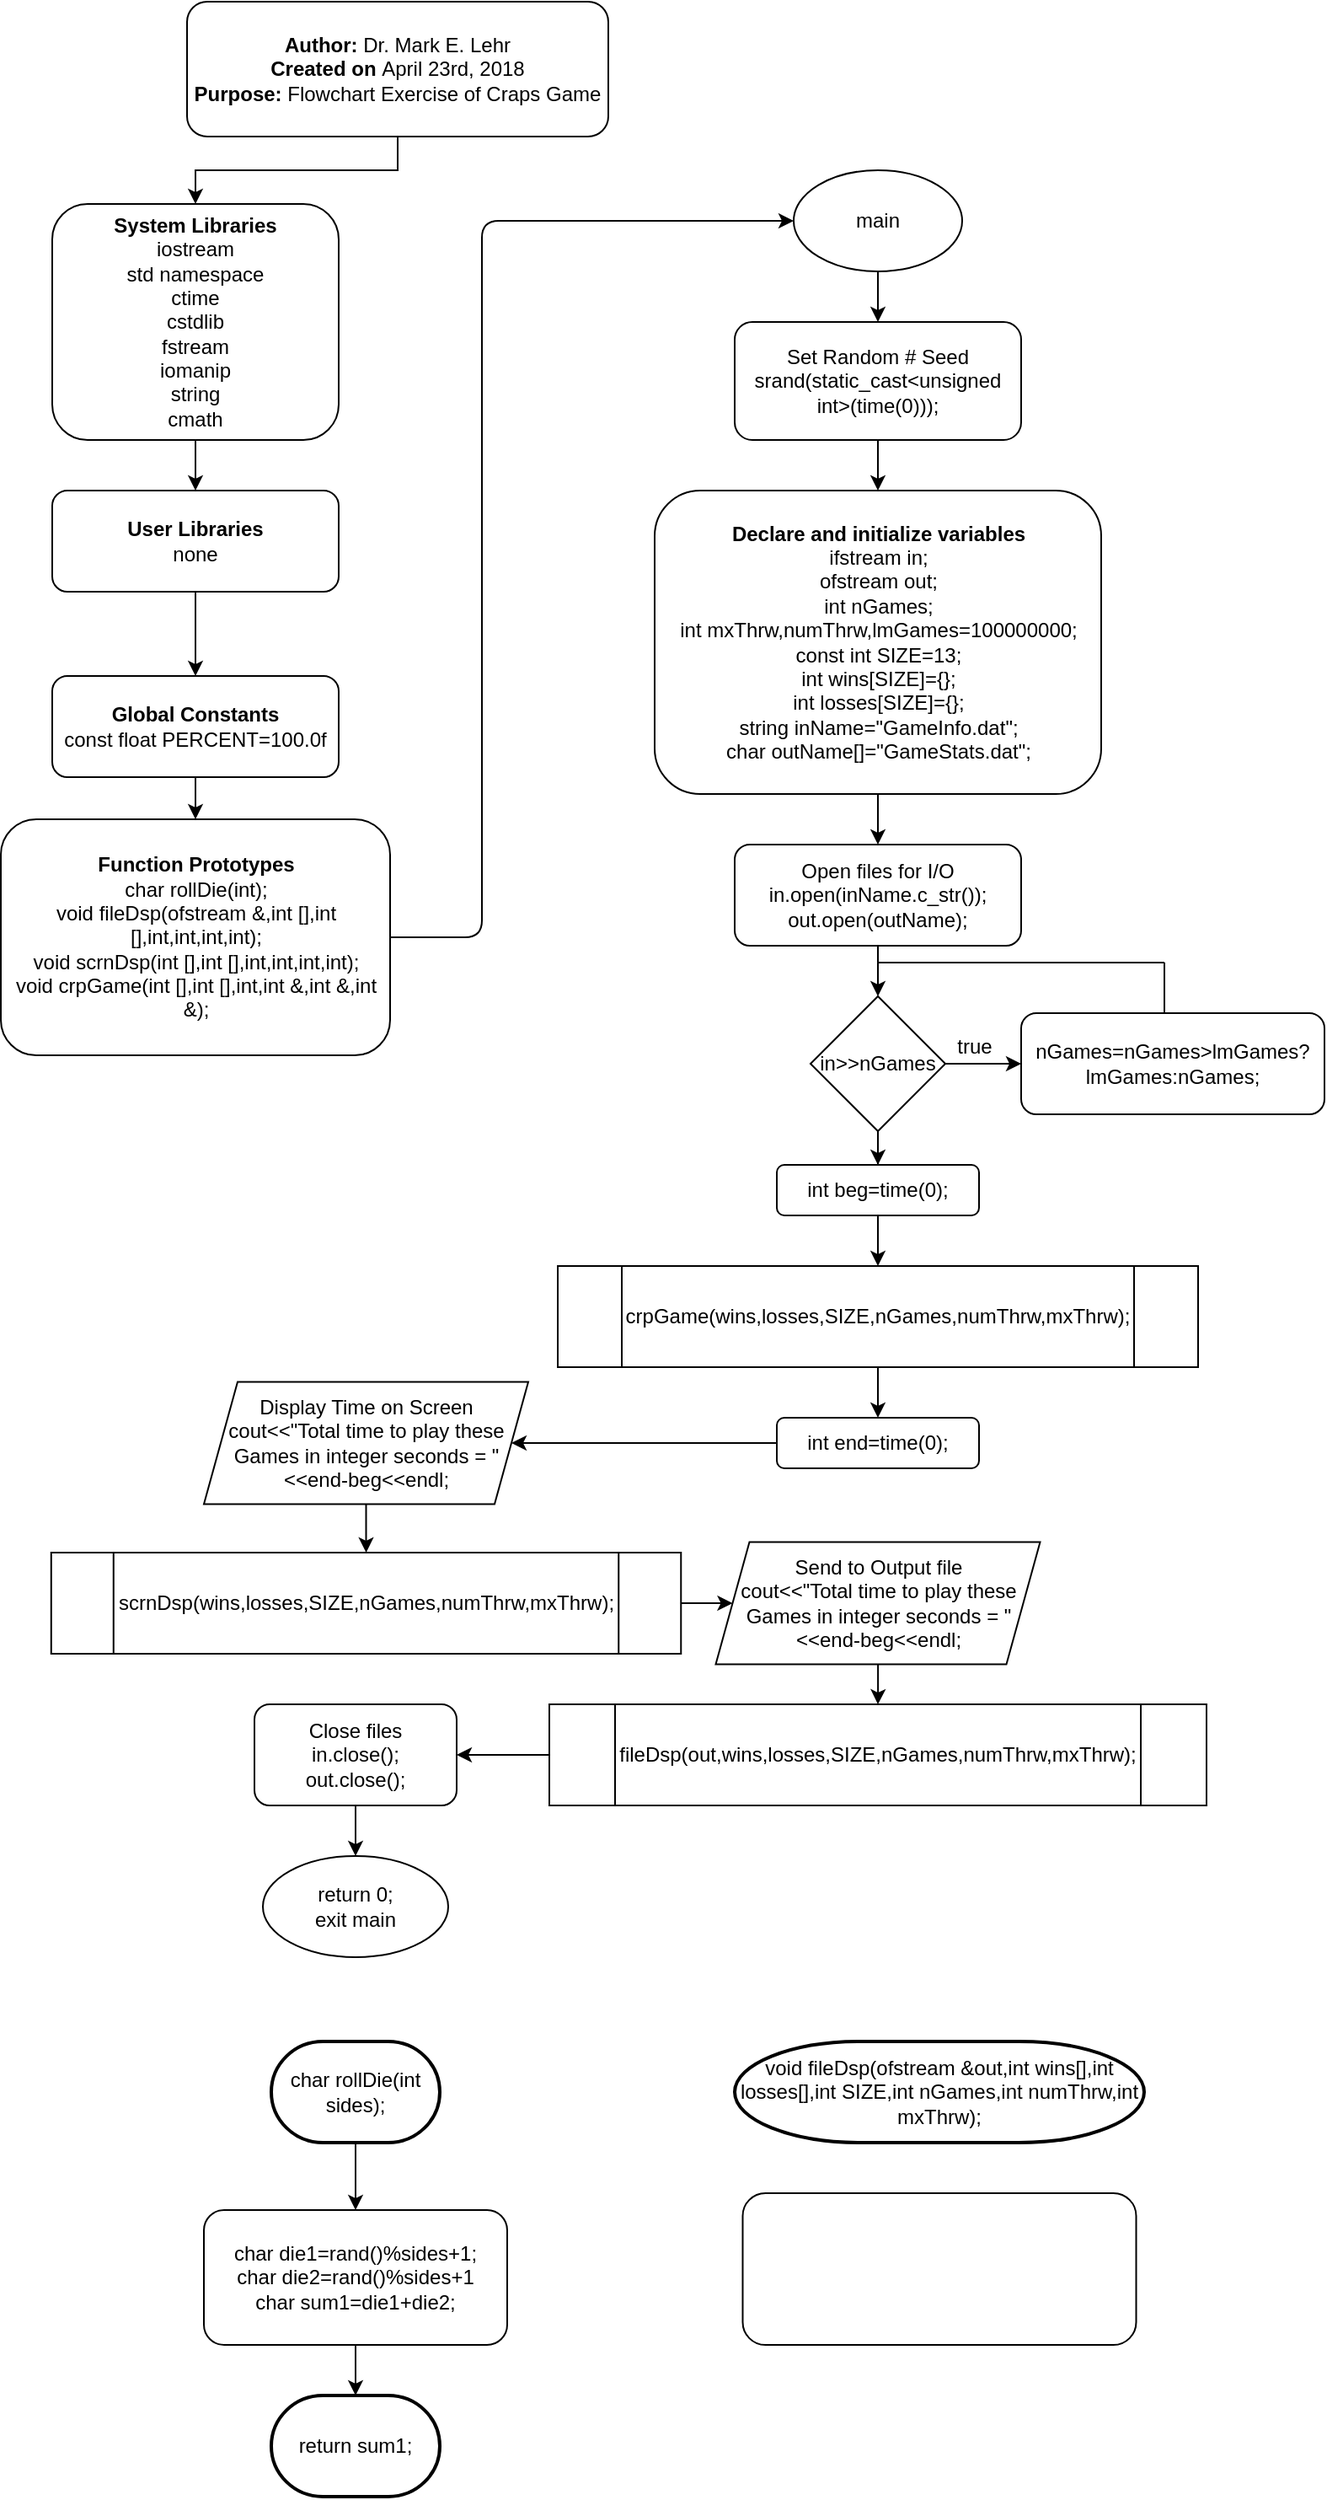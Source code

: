 <mxfile version="14.5.3" type="device"><diagram id="C5RBs43oDa-KdzZeNtuy" name="Page-1"><mxGraphModel dx="1038" dy="580" grid="1" gridSize="10" guides="1" tooltips="1" connect="1" arrows="1" fold="1" page="1" pageScale="1" pageWidth="827" pageHeight="1169" math="0" shadow="0"><root><mxCell id="WIyWlLk6GJQsqaUBKTNV-0"/><mxCell id="WIyWlLk6GJQsqaUBKTNV-1" parent="WIyWlLk6GJQsqaUBKTNV-0"/><mxCell id="A4RTOoCLaP5nwwJ5r5Nx-16" value="" style="edgeStyle=orthogonalEdgeStyle;rounded=0;orthogonalLoop=1;jettySize=auto;html=1;" parent="WIyWlLk6GJQsqaUBKTNV-1" source="A4RTOoCLaP5nwwJ5r5Nx-14" target="A4RTOoCLaP5nwwJ5r5Nx-15" edge="1"><mxGeometry relative="1" as="geometry"/></mxCell><mxCell id="A4RTOoCLaP5nwwJ5r5Nx-14" value="&lt;b&gt;Author:&lt;/b&gt;&amp;nbsp;Dr. Mark E. Lehr&lt;br&gt;&lt;b&gt;Created on&lt;/b&gt;&amp;nbsp;April 23rd, 2018&lt;br&gt;&lt;b&gt;Purpose:&lt;/b&gt; Flowchart Exercise of Craps Game" style="rounded=1;whiteSpace=wrap;html=1;" parent="WIyWlLk6GJQsqaUBKTNV-1" vertex="1"><mxGeometry x="120" y="30" width="250" height="80" as="geometry"/></mxCell><mxCell id="A4RTOoCLaP5nwwJ5r5Nx-19" value="" style="edgeStyle=orthogonalEdgeStyle;rounded=0;orthogonalLoop=1;jettySize=auto;html=1;" parent="WIyWlLk6GJQsqaUBKTNV-1" source="A4RTOoCLaP5nwwJ5r5Nx-15" target="A4RTOoCLaP5nwwJ5r5Nx-18" edge="1"><mxGeometry relative="1" as="geometry"/></mxCell><mxCell id="A4RTOoCLaP5nwwJ5r5Nx-15" value="&lt;b&gt;System Libraries&lt;/b&gt;&lt;br&gt;iostream&lt;br&gt;std namespace&lt;br&gt;ctime&lt;br&gt;cstdlib&lt;br&gt;fstream&lt;br&gt;iomanip&lt;br&gt;string&lt;br&gt;cmath" style="rounded=1;whiteSpace=wrap;html=1;" parent="WIyWlLk6GJQsqaUBKTNV-1" vertex="1"><mxGeometry x="40" y="150" width="170" height="140" as="geometry"/></mxCell><mxCell id="byQmDgRyTn9iCLRSrHQv-3" value="" style="edgeStyle=orthogonalEdgeStyle;rounded=0;orthogonalLoop=1;jettySize=auto;html=1;" edge="1" parent="WIyWlLk6GJQsqaUBKTNV-1" source="A4RTOoCLaP5nwwJ5r5Nx-18" target="A4RTOoCLaP5nwwJ5r5Nx-20"><mxGeometry relative="1" as="geometry"/></mxCell><mxCell id="A4RTOoCLaP5nwwJ5r5Nx-18" value="&lt;b&gt;User Libraries&lt;/b&gt;&lt;br&gt;none" style="rounded=1;whiteSpace=wrap;html=1;" parent="WIyWlLk6GJQsqaUBKTNV-1" vertex="1"><mxGeometry x="40" y="320" width="170" height="60" as="geometry"/></mxCell><mxCell id="A4RTOoCLaP5nwwJ5r5Nx-23" value="" style="edgeStyle=orthogonalEdgeStyle;rounded=0;orthogonalLoop=1;jettySize=auto;html=1;" parent="WIyWlLk6GJQsqaUBKTNV-1" source="A4RTOoCLaP5nwwJ5r5Nx-20" target="A4RTOoCLaP5nwwJ5r5Nx-22" edge="1"><mxGeometry relative="1" as="geometry"/></mxCell><mxCell id="A4RTOoCLaP5nwwJ5r5Nx-20" value="&lt;b&gt;Global Constants&lt;/b&gt;&lt;br&gt;const float PERCENT=100.0f" style="rounded=1;whiteSpace=wrap;html=1;" parent="WIyWlLk6GJQsqaUBKTNV-1" vertex="1"><mxGeometry x="40" y="430" width="170" height="60" as="geometry"/></mxCell><mxCell id="A4RTOoCLaP5nwwJ5r5Nx-22" value="&lt;b&gt;Function Prototypes&lt;/b&gt;&lt;br&gt;char rollDie(int);&lt;br&gt;void fileDsp(ofstream &amp;amp;,int [],int [],int,int,int,int);&lt;br&gt;void scrnDsp(int [],int [],int,int,int,int);&lt;br&gt;void crpGame(int [],int [],int,int &amp;amp;,int &amp;amp;,int &amp;amp;);" style="rounded=1;whiteSpace=wrap;html=1;" parent="WIyWlLk6GJQsqaUBKTNV-1" vertex="1"><mxGeometry x="9.5" y="515" width="231" height="140" as="geometry"/></mxCell><mxCell id="byQmDgRyTn9iCLRSrHQv-1" value="" style="edgeStyle=orthogonalEdgeStyle;rounded=0;orthogonalLoop=1;jettySize=auto;html=1;" edge="1" parent="WIyWlLk6GJQsqaUBKTNV-1" source="A4RTOoCLaP5nwwJ5r5Nx-24" target="byQmDgRyTn9iCLRSrHQv-0"><mxGeometry relative="1" as="geometry"/></mxCell><mxCell id="A4RTOoCLaP5nwwJ5r5Nx-24" value="main" style="ellipse;whiteSpace=wrap;html=1;" parent="WIyWlLk6GJQsqaUBKTNV-1" vertex="1"><mxGeometry x="480" y="130" width="100" height="60" as="geometry"/></mxCell><mxCell id="A4RTOoCLaP5nwwJ5r5Nx-27" value="" style="edgeStyle=elbowEdgeStyle;elbow=horizontal;endArrow=classic;html=1;exitX=1;exitY=0.5;exitDx=0;exitDy=0;" parent="WIyWlLk6GJQsqaUBKTNV-1" source="A4RTOoCLaP5nwwJ5r5Nx-22" edge="1"><mxGeometry width="50" height="50" relative="1" as="geometry"><mxPoint x="260" y="590" as="sourcePoint"/><mxPoint x="480" y="160" as="targetPoint"/><Array as="points"><mxPoint x="295" y="160"/></Array></mxGeometry></mxCell><mxCell id="byQmDgRyTn9iCLRSrHQv-5" value="" style="edgeStyle=orthogonalEdgeStyle;rounded=0;orthogonalLoop=1;jettySize=auto;html=1;" edge="1" parent="WIyWlLk6GJQsqaUBKTNV-1" source="A4RTOoCLaP5nwwJ5r5Nx-28" target="byQmDgRyTn9iCLRSrHQv-4"><mxGeometry relative="1" as="geometry"/></mxCell><mxCell id="A4RTOoCLaP5nwwJ5r5Nx-28" value="&lt;b&gt;Declare and initialize variables&lt;br&gt;&lt;/b&gt;ifstream in;&lt;br&gt;ofstream out;&lt;br&gt;int nGames;&lt;br&gt;int mxThrw,numThrw,lmGames=100000000;&lt;br&gt;const int SIZE=13;&lt;br&gt;int wins[SIZE]={};&lt;br&gt;int losses[SIZE]={};&lt;br&gt;string inName=&quot;GameInfo.dat&quot;;&lt;br&gt;char outName[]=&quot;GameStats.dat&quot;;" style="rounded=1;whiteSpace=wrap;html=1;" parent="WIyWlLk6GJQsqaUBKTNV-1" vertex="1"><mxGeometry x="397.5" y="320" width="265" height="180" as="geometry"/></mxCell><mxCell id="byQmDgRyTn9iCLRSrHQv-2" value="" style="edgeStyle=orthogonalEdgeStyle;rounded=0;orthogonalLoop=1;jettySize=auto;html=1;" edge="1" parent="WIyWlLk6GJQsqaUBKTNV-1" source="byQmDgRyTn9iCLRSrHQv-0" target="A4RTOoCLaP5nwwJ5r5Nx-28"><mxGeometry relative="1" as="geometry"/></mxCell><mxCell id="byQmDgRyTn9iCLRSrHQv-0" value="Set Random # Seed&lt;br&gt;srand(static_cast&amp;lt;unsigned int&amp;gt;(time(0)));" style="rounded=1;whiteSpace=wrap;html=1;" vertex="1" parent="WIyWlLk6GJQsqaUBKTNV-1"><mxGeometry x="445" y="220" width="170" height="70" as="geometry"/></mxCell><mxCell id="byQmDgRyTn9iCLRSrHQv-11" value="" style="edgeStyle=orthogonalEdgeStyle;rounded=0;orthogonalLoop=1;jettySize=auto;html=1;entryX=0.5;entryY=0;entryDx=0;entryDy=0;" edge="1" parent="WIyWlLk6GJQsqaUBKTNV-1" source="byQmDgRyTn9iCLRSrHQv-4" target="byQmDgRyTn9iCLRSrHQv-6"><mxGeometry relative="1" as="geometry"/></mxCell><mxCell id="byQmDgRyTn9iCLRSrHQv-4" value="Open files for I/O&lt;br&gt;in.open(inName.c_str());&lt;br&gt;out.open(outName);" style="rounded=1;whiteSpace=wrap;html=1;" vertex="1" parent="WIyWlLk6GJQsqaUBKTNV-1"><mxGeometry x="445" y="530" width="170" height="60" as="geometry"/></mxCell><mxCell id="byQmDgRyTn9iCLRSrHQv-8" value="" style="edgeStyle=orthogonalEdgeStyle;rounded=0;orthogonalLoop=1;jettySize=auto;html=1;" edge="1" parent="WIyWlLk6GJQsqaUBKTNV-1" source="byQmDgRyTn9iCLRSrHQv-6" target="byQmDgRyTn9iCLRSrHQv-7"><mxGeometry relative="1" as="geometry"/></mxCell><mxCell id="byQmDgRyTn9iCLRSrHQv-20" value="" style="edgeStyle=orthogonalEdgeStyle;rounded=0;orthogonalLoop=1;jettySize=auto;html=1;" edge="1" parent="WIyWlLk6GJQsqaUBKTNV-1" source="byQmDgRyTn9iCLRSrHQv-6" target="byQmDgRyTn9iCLRSrHQv-19"><mxGeometry relative="1" as="geometry"/></mxCell><mxCell id="byQmDgRyTn9iCLRSrHQv-6" value="in&amp;gt;&amp;gt;nGames" style="rhombus;whiteSpace=wrap;html=1;" vertex="1" parent="WIyWlLk6GJQsqaUBKTNV-1"><mxGeometry x="490" y="620" width="80" height="80" as="geometry"/></mxCell><mxCell id="byQmDgRyTn9iCLRSrHQv-7" value="nGames=nGames&amp;gt;lmGames?lmGames:nGames;" style="rounded=1;whiteSpace=wrap;html=1;" vertex="1" parent="WIyWlLk6GJQsqaUBKTNV-1"><mxGeometry x="615" y="630" width="180" height="60" as="geometry"/></mxCell><mxCell id="byQmDgRyTn9iCLRSrHQv-9" value="true" style="text;html=1;align=center;verticalAlign=middle;resizable=0;points=[];autosize=1;" vertex="1" parent="WIyWlLk6GJQsqaUBKTNV-1"><mxGeometry x="567" y="640" width="40" height="20" as="geometry"/></mxCell><mxCell id="byQmDgRyTn9iCLRSrHQv-17" value="" style="endArrow=none;html=1;" edge="1" parent="WIyWlLk6GJQsqaUBKTNV-1"><mxGeometry width="50" height="50" relative="1" as="geometry"><mxPoint x="700" y="630" as="sourcePoint"/><mxPoint x="700" y="600" as="targetPoint"/></mxGeometry></mxCell><mxCell id="byQmDgRyTn9iCLRSrHQv-18" value="" style="endArrow=none;html=1;" edge="1" parent="WIyWlLk6GJQsqaUBKTNV-1"><mxGeometry width="50" height="50" relative="1" as="geometry"><mxPoint x="530" y="600" as="sourcePoint"/><mxPoint x="700" y="600" as="targetPoint"/></mxGeometry></mxCell><mxCell id="byQmDgRyTn9iCLRSrHQv-22" value="" style="edgeStyle=orthogonalEdgeStyle;rounded=0;orthogonalLoop=1;jettySize=auto;html=1;" edge="1" parent="WIyWlLk6GJQsqaUBKTNV-1" source="byQmDgRyTn9iCLRSrHQv-19" target="byQmDgRyTn9iCLRSrHQv-21"><mxGeometry relative="1" as="geometry"/></mxCell><mxCell id="byQmDgRyTn9iCLRSrHQv-19" value="int beg=time(0);" style="rounded=1;whiteSpace=wrap;html=1;" vertex="1" parent="WIyWlLk6GJQsqaUBKTNV-1"><mxGeometry x="470" y="720" width="120" height="30" as="geometry"/></mxCell><mxCell id="byQmDgRyTn9iCLRSrHQv-24" value="" style="edgeStyle=orthogonalEdgeStyle;rounded=0;orthogonalLoop=1;jettySize=auto;html=1;" edge="1" parent="WIyWlLk6GJQsqaUBKTNV-1" source="byQmDgRyTn9iCLRSrHQv-21" target="byQmDgRyTn9iCLRSrHQv-23"><mxGeometry relative="1" as="geometry"/></mxCell><mxCell id="byQmDgRyTn9iCLRSrHQv-21" value="crpGame(wins,losses,SIZE,nGames,numThrw,mxThrw);" style="shape=process;whiteSpace=wrap;html=1;backgroundOutline=1;" vertex="1" parent="WIyWlLk6GJQsqaUBKTNV-1"><mxGeometry x="340" y="780" width="380" height="60" as="geometry"/></mxCell><mxCell id="byQmDgRyTn9iCLRSrHQv-27" value="" style="edgeStyle=orthogonalEdgeStyle;rounded=0;orthogonalLoop=1;jettySize=auto;html=1;entryX=1;entryY=0.5;entryDx=0;entryDy=0;" edge="1" parent="WIyWlLk6GJQsqaUBKTNV-1" source="byQmDgRyTn9iCLRSrHQv-23" target="byQmDgRyTn9iCLRSrHQv-25"><mxGeometry relative="1" as="geometry"><mxPoint x="390" y="885" as="targetPoint"/></mxGeometry></mxCell><mxCell id="byQmDgRyTn9iCLRSrHQv-23" value="int end=time(0);" style="rounded=1;whiteSpace=wrap;html=1;" vertex="1" parent="WIyWlLk6GJQsqaUBKTNV-1"><mxGeometry x="470" y="870" width="120" height="30" as="geometry"/></mxCell><mxCell id="byQmDgRyTn9iCLRSrHQv-29" value="" style="edgeStyle=orthogonalEdgeStyle;rounded=0;orthogonalLoop=1;jettySize=auto;html=1;" edge="1" parent="WIyWlLk6GJQsqaUBKTNV-1" source="byQmDgRyTn9iCLRSrHQv-25" target="byQmDgRyTn9iCLRSrHQv-28"><mxGeometry relative="1" as="geometry"/></mxCell><mxCell id="byQmDgRyTn9iCLRSrHQv-25" value="Display Time on Screen&lt;br&gt;cout&amp;lt;&amp;lt;&quot;Total time to play these Games in integer seconds = &quot;&amp;lt;&amp;lt;end-beg&amp;lt;&amp;lt;endl;" style="shape=parallelogram;perimeter=parallelogramPerimeter;whiteSpace=wrap;html=1;fixedSize=1;" vertex="1" parent="WIyWlLk6GJQsqaUBKTNV-1"><mxGeometry x="130" y="848.75" width="192.5" height="72.5" as="geometry"/></mxCell><mxCell id="byQmDgRyTn9iCLRSrHQv-31" value="" style="edgeStyle=orthogonalEdgeStyle;rounded=0;orthogonalLoop=1;jettySize=auto;html=1;" edge="1" parent="WIyWlLk6GJQsqaUBKTNV-1" source="byQmDgRyTn9iCLRSrHQv-28" target="byQmDgRyTn9iCLRSrHQv-30"><mxGeometry relative="1" as="geometry"/></mxCell><mxCell id="byQmDgRyTn9iCLRSrHQv-28" value="scrnDsp(wins,losses,SIZE,nGames,numThrw,mxThrw);" style="shape=process;whiteSpace=wrap;html=1;backgroundOutline=1;" vertex="1" parent="WIyWlLk6GJQsqaUBKTNV-1"><mxGeometry x="39.38" y="950" width="373.75" height="60" as="geometry"/></mxCell><mxCell id="byQmDgRyTn9iCLRSrHQv-33" value="" style="edgeStyle=orthogonalEdgeStyle;rounded=0;orthogonalLoop=1;jettySize=auto;html=1;" edge="1" parent="WIyWlLk6GJQsqaUBKTNV-1" source="byQmDgRyTn9iCLRSrHQv-30" target="byQmDgRyTn9iCLRSrHQv-32"><mxGeometry relative="1" as="geometry"/></mxCell><mxCell id="byQmDgRyTn9iCLRSrHQv-30" value="Send to Output file&lt;br&gt;cout&amp;lt;&amp;lt;&quot;Total time to play these Games in integer seconds = &quot;&amp;lt;&amp;lt;end-beg&amp;lt;&amp;lt;endl;" style="shape=parallelogram;perimeter=parallelogramPerimeter;whiteSpace=wrap;html=1;fixedSize=1;" vertex="1" parent="WIyWlLk6GJQsqaUBKTNV-1"><mxGeometry x="433.75" y="943.75" width="192.5" height="72.5" as="geometry"/></mxCell><mxCell id="byQmDgRyTn9iCLRSrHQv-35" value="" style="edgeStyle=orthogonalEdgeStyle;rounded=0;orthogonalLoop=1;jettySize=auto;html=1;" edge="1" parent="WIyWlLk6GJQsqaUBKTNV-1" source="byQmDgRyTn9iCLRSrHQv-32" target="byQmDgRyTn9iCLRSrHQv-34"><mxGeometry relative="1" as="geometry"/></mxCell><mxCell id="byQmDgRyTn9iCLRSrHQv-32" value="fileDsp(out,wins,losses,SIZE,nGames,numThrw,mxThrw);" style="shape=process;whiteSpace=wrap;html=1;backgroundOutline=1;" vertex="1" parent="WIyWlLk6GJQsqaUBKTNV-1"><mxGeometry x="335" y="1040" width="390" height="60" as="geometry"/></mxCell><mxCell id="byQmDgRyTn9iCLRSrHQv-37" value="" style="edgeStyle=orthogonalEdgeStyle;rounded=0;orthogonalLoop=1;jettySize=auto;html=1;" edge="1" parent="WIyWlLk6GJQsqaUBKTNV-1" source="byQmDgRyTn9iCLRSrHQv-34" target="byQmDgRyTn9iCLRSrHQv-36"><mxGeometry relative="1" as="geometry"/></mxCell><mxCell id="byQmDgRyTn9iCLRSrHQv-34" value="Close files&lt;br&gt;in.close();&lt;br&gt;out.close();" style="rounded=1;whiteSpace=wrap;html=1;" vertex="1" parent="WIyWlLk6GJQsqaUBKTNV-1"><mxGeometry x="160" y="1040" width="120" height="60" as="geometry"/></mxCell><mxCell id="byQmDgRyTn9iCLRSrHQv-36" value="return 0;&lt;br&gt;exit main" style="ellipse;whiteSpace=wrap;html=1;" vertex="1" parent="WIyWlLk6GJQsqaUBKTNV-1"><mxGeometry x="165" y="1130" width="110" height="60" as="geometry"/></mxCell><mxCell id="byQmDgRyTn9iCLRSrHQv-41" value="" style="edgeStyle=orthogonalEdgeStyle;rounded=0;orthogonalLoop=1;jettySize=auto;html=1;" edge="1" parent="WIyWlLk6GJQsqaUBKTNV-1" source="byQmDgRyTn9iCLRSrHQv-39" target="byQmDgRyTn9iCLRSrHQv-40"><mxGeometry relative="1" as="geometry"/></mxCell><mxCell id="byQmDgRyTn9iCLRSrHQv-39" value="char rollDie(int sides);" style="strokeWidth=2;html=1;shape=mxgraph.flowchart.terminator;whiteSpace=wrap;" vertex="1" parent="WIyWlLk6GJQsqaUBKTNV-1"><mxGeometry x="170" y="1240" width="100" height="60" as="geometry"/></mxCell><mxCell id="byQmDgRyTn9iCLRSrHQv-43" value="" style="edgeStyle=orthogonalEdgeStyle;rounded=0;orthogonalLoop=1;jettySize=auto;html=1;" edge="1" parent="WIyWlLk6GJQsqaUBKTNV-1" source="byQmDgRyTn9iCLRSrHQv-40" target="byQmDgRyTn9iCLRSrHQv-42"><mxGeometry relative="1" as="geometry"/></mxCell><mxCell id="byQmDgRyTn9iCLRSrHQv-40" value="char die1=rand()%sides+1;&lt;br&gt;char die2=rand()%sides+1&lt;br&gt;char sum1=die1+die2;" style="rounded=1;whiteSpace=wrap;html=1;" vertex="1" parent="WIyWlLk6GJQsqaUBKTNV-1"><mxGeometry x="130" y="1340" width="180" height="80" as="geometry"/></mxCell><mxCell id="byQmDgRyTn9iCLRSrHQv-42" value="return sum1;" style="strokeWidth=2;html=1;shape=mxgraph.flowchart.terminator;whiteSpace=wrap;" vertex="1" parent="WIyWlLk6GJQsqaUBKTNV-1"><mxGeometry x="170" y="1450" width="100" height="60" as="geometry"/></mxCell><mxCell id="byQmDgRyTn9iCLRSrHQv-44" value="void fileDsp(ofstream &amp;amp;out,int wins[],int losses[],int SIZE,int nGames,int numThrw,int mxThrw);" style="strokeWidth=2;html=1;shape=mxgraph.flowchart.terminator;whiteSpace=wrap;" vertex="1" parent="WIyWlLk6GJQsqaUBKTNV-1"><mxGeometry x="445" y="1240" width="243" height="60" as="geometry"/></mxCell><mxCell id="byQmDgRyTn9iCLRSrHQv-45" value="" style="rounded=1;whiteSpace=wrap;html=1;" vertex="1" parent="WIyWlLk6GJQsqaUBKTNV-1"><mxGeometry x="449.75" y="1330" width="233.5" height="90" as="geometry"/></mxCell></root></mxGraphModel></diagram></mxfile>